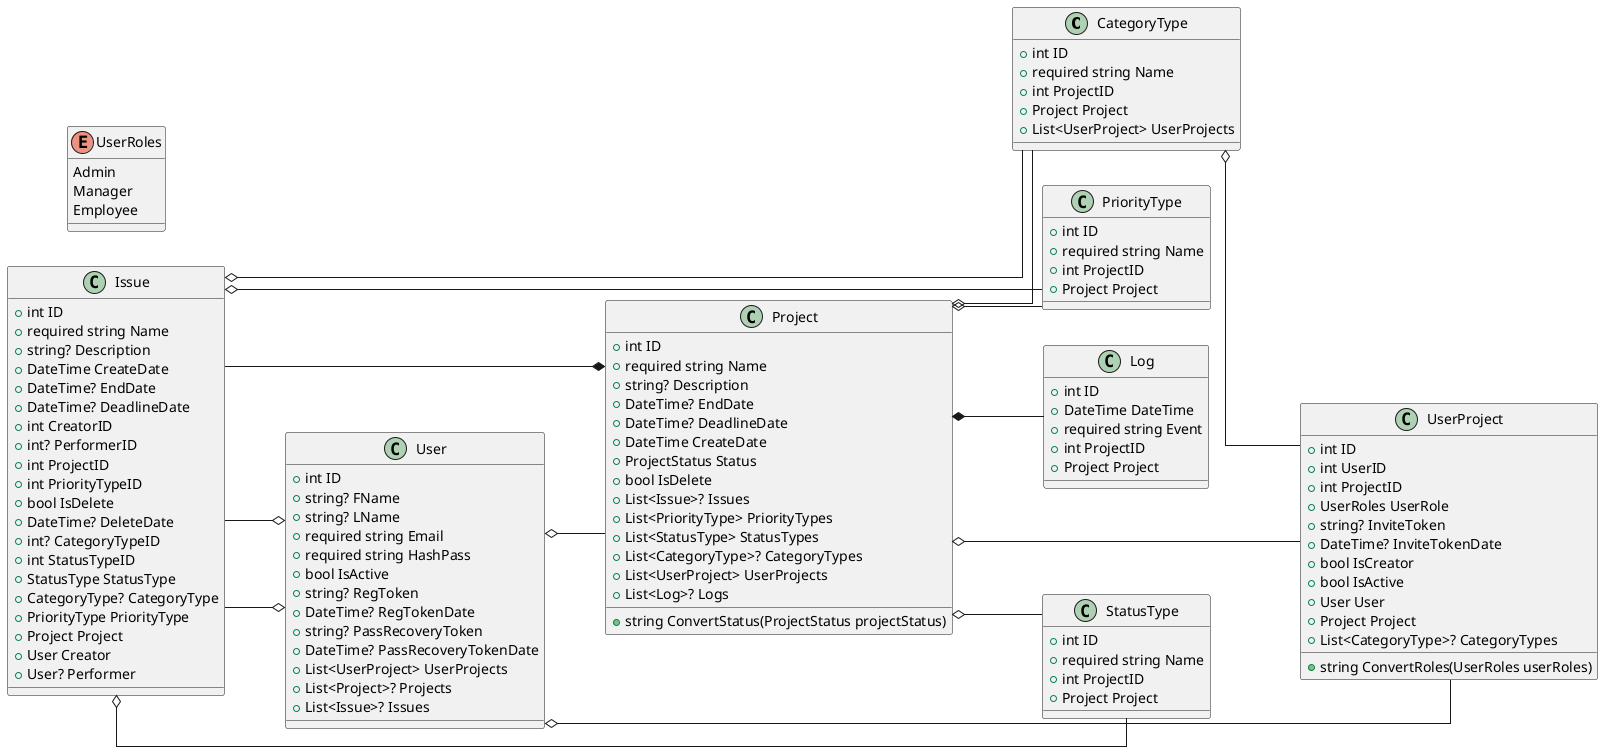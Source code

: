 @startuml classDiagram

skinparam linetype ortho
left to right direction

class CategoryType {
  +int ID
  +required string Name
  +int ProjectID
  +Project Project
  +List<UserProject> UserProjects
}

class Issue {
  +int ID
  +required string Name
  +string? Description
  +DateTime CreateDate
  +DateTime? EndDate
  +DateTime? DeadlineDate
  +int CreatorID
  +int? PerformerID
  +int ProjectID
  +int PriorityTypeID
  +bool IsDelete
  +DateTime? DeleteDate
  +int? CategoryTypeID
  +int StatusTypeID
  +StatusType StatusType
  +CategoryType? CategoryType
  +PriorityType PriorityType
  +Project Project
  +User Creator
  +User? Performer
}

class Log {
  +int ID
  +DateTime DateTime
  +required string Event
  +int ProjectID
  +Project Project
}

class Project {
  +int ID
  +required string Name
  +string? Description
  +DateTime? EndDate
  +DateTime? DeadlineDate
  +DateTime CreateDate
  +ProjectStatus Status
  +bool IsDelete
  +List<Issue>? Issues
  +List<PriorityType> PriorityTypes
  +List<StatusType> StatusTypes
  +List<CategoryType>? CategoryTypes
  +List<UserProject> UserProjects
  +List<Log>? Logs
  +string ConvertStatus(ProjectStatus projectStatus)
}

class PriorityType {
  +int ID
  +required string Name
  +int ProjectID
  +Project Project
}

class StatusType {
  +int ID
  +required string Name
  +int ProjectID
  +Project Project
}

class User {
  +int ID
  +string? FName
  +string? LName
  +required string Email
  +required string HashPass
  +bool IsActive
  +string? RegToken
  +DateTime? RegTokenDate
  +string? PassRecoveryToken
  +DateTime? PassRecoveryTokenDate
  +List<UserProject> UserProjects
  +List<Project>? Projects
  +List<Issue>? Issues
}

enum UserRoles {
  Admin
  Manager
  Employee
}

class UserProject {
  +int ID
  +int UserID
  +int ProjectID
  +UserRoles UserRole
  +string? InviteToken
  +DateTime? InviteTokenDate
  +bool IsCreator
  +bool IsActive
  +User User
  +Project Project
  +List<CategoryType>? CategoryTypes
  +string ConvertRoles(UserRoles userRoles)
}

CategoryType  o--  UserProject
Issue  o--  StatusType
Issue  o--  CategoryType
Issue  o--  PriorityType 
Issue  --*  Project 
Issue  --o  User 
Issue  --o User 
Project  o--  PriorityType 
Project  o--  StatusType 
Project  o--  CategoryType 
Project  o--  UserProject 
Project  *--  Log 
User  o--  UserProject 
User  o--  Project 
@enduml